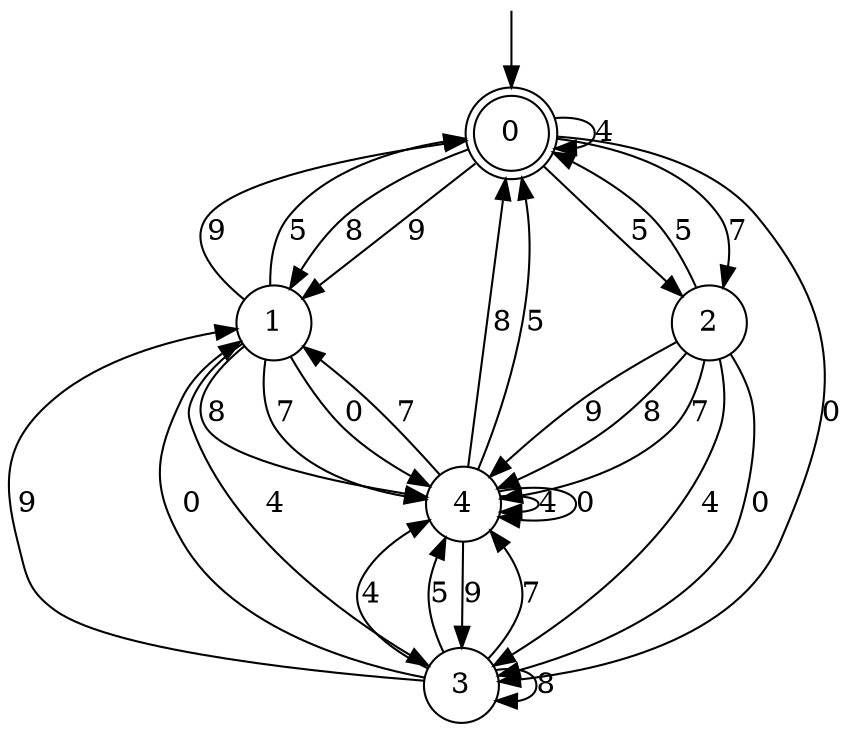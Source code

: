 digraph g {

	s0 [shape="doublecircle" label="0"];
	s1 [shape="circle" label="1"];
	s2 [shape="circle" label="2"];
	s3 [shape="circle" label="3"];
	s4 [shape="circle" label="4"];
	s0 -> s1 [label="8"];
	s0 -> s2 [label="7"];
	s0 -> s1 [label="9"];
	s0 -> s0 [label="4"];
	s0 -> s2 [label="5"];
	s0 -> s3 [label="0"];
	s1 -> s4 [label="8"];
	s1 -> s4 [label="7"];
	s1 -> s0 [label="9"];
	s1 -> s3 [label="4"];
	s1 -> s0 [label="5"];
	s1 -> s4 [label="0"];
	s2 -> s4 [label="8"];
	s2 -> s4 [label="7"];
	s2 -> s4 [label="9"];
	s2 -> s3 [label="4"];
	s2 -> s0 [label="5"];
	s2 -> s3 [label="0"];
	s3 -> s3 [label="8"];
	s3 -> s4 [label="7"];
	s3 -> s1 [label="9"];
	s3 -> s4 [label="4"];
	s3 -> s4 [label="5"];
	s3 -> s1 [label="0"];
	s4 -> s0 [label="8"];
	s4 -> s1 [label="7"];
	s4 -> s3 [label="9"];
	s4 -> s4 [label="4"];
	s4 -> s0 [label="5"];
	s4 -> s4 [label="0"];

__start0 [label="" shape="none" width="0" height="0"];
__start0 -> s0;

}
